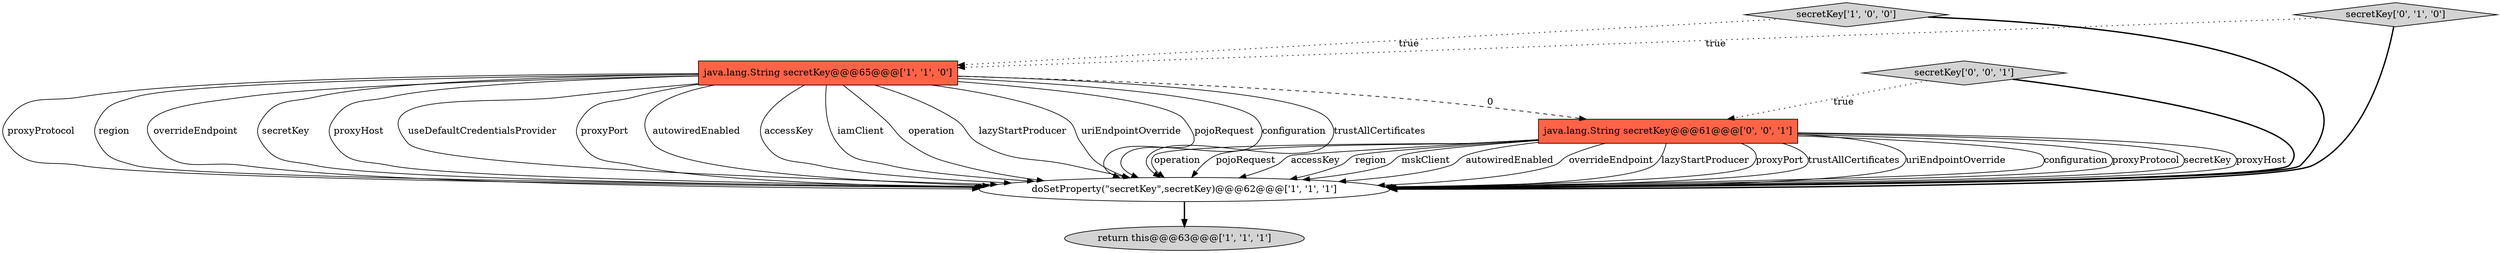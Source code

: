 digraph {
6 [style = filled, label = "java.lang.String secretKey@@@61@@@['0', '0', '1']", fillcolor = tomato, shape = box image = "AAA0AAABBB3BBB"];
1 [style = filled, label = "secretKey['1', '0', '0']", fillcolor = lightgray, shape = diamond image = "AAA0AAABBB1BBB"];
2 [style = filled, label = "return this@@@63@@@['1', '1', '1']", fillcolor = lightgray, shape = ellipse image = "AAA0AAABBB1BBB"];
3 [style = filled, label = "java.lang.String secretKey@@@65@@@['1', '1', '0']", fillcolor = tomato, shape = box image = "AAA0AAABBB1BBB"];
5 [style = filled, label = "secretKey['0', '0', '1']", fillcolor = lightgray, shape = diamond image = "AAA0AAABBB3BBB"];
0 [style = filled, label = "doSetProperty(\"secretKey\",secretKey)@@@62@@@['1', '1', '1']", fillcolor = white, shape = ellipse image = "AAA0AAABBB1BBB"];
4 [style = filled, label = "secretKey['0', '1', '0']", fillcolor = lightgray, shape = diamond image = "AAA0AAABBB2BBB"];
6->0 [style = solid, label="configuration"];
6->0 [style = solid, label="proxyProtocol"];
6->0 [style = solid, label="secretKey"];
3->6 [style = dashed, label="0"];
3->0 [style = solid, label="pojoRequest"];
6->0 [style = solid, label="proxyHost"];
3->0 [style = solid, label="configuration"];
3->0 [style = solid, label="trustAllCertificates"];
3->0 [style = solid, label="proxyProtocol"];
0->2 [style = bold, label=""];
3->0 [style = solid, label="region"];
3->0 [style = solid, label="overrideEndpoint"];
5->6 [style = dotted, label="true"];
1->0 [style = bold, label=""];
3->0 [style = solid, label="secretKey"];
6->0 [style = solid, label="operation"];
3->0 [style = solid, label="proxyHost"];
4->0 [style = bold, label=""];
3->0 [style = solid, label="useDefaultCredentialsProvider"];
1->3 [style = dotted, label="true"];
3->0 [style = solid, label="proxyPort"];
6->0 [style = solid, label="pojoRequest"];
4->3 [style = dotted, label="true"];
6->0 [style = solid, label="accessKey"];
3->0 [style = solid, label="autowiredEnabled"];
5->0 [style = bold, label=""];
6->0 [style = solid, label="region"];
6->0 [style = solid, label="mskClient"];
3->0 [style = solid, label="accessKey"];
6->0 [style = solid, label="autowiredEnabled"];
6->0 [style = solid, label="overrideEndpoint"];
3->0 [style = solid, label="iamClient"];
6->0 [style = solid, label="lazyStartProducer"];
6->0 [style = solid, label="proxyPort"];
6->0 [style = solid, label="trustAllCertificates"];
3->0 [style = solid, label="operation"];
3->0 [style = solid, label="lazyStartProducer"];
6->0 [style = solid, label="uriEndpointOverride"];
3->0 [style = solid, label="uriEndpointOverride"];
}

